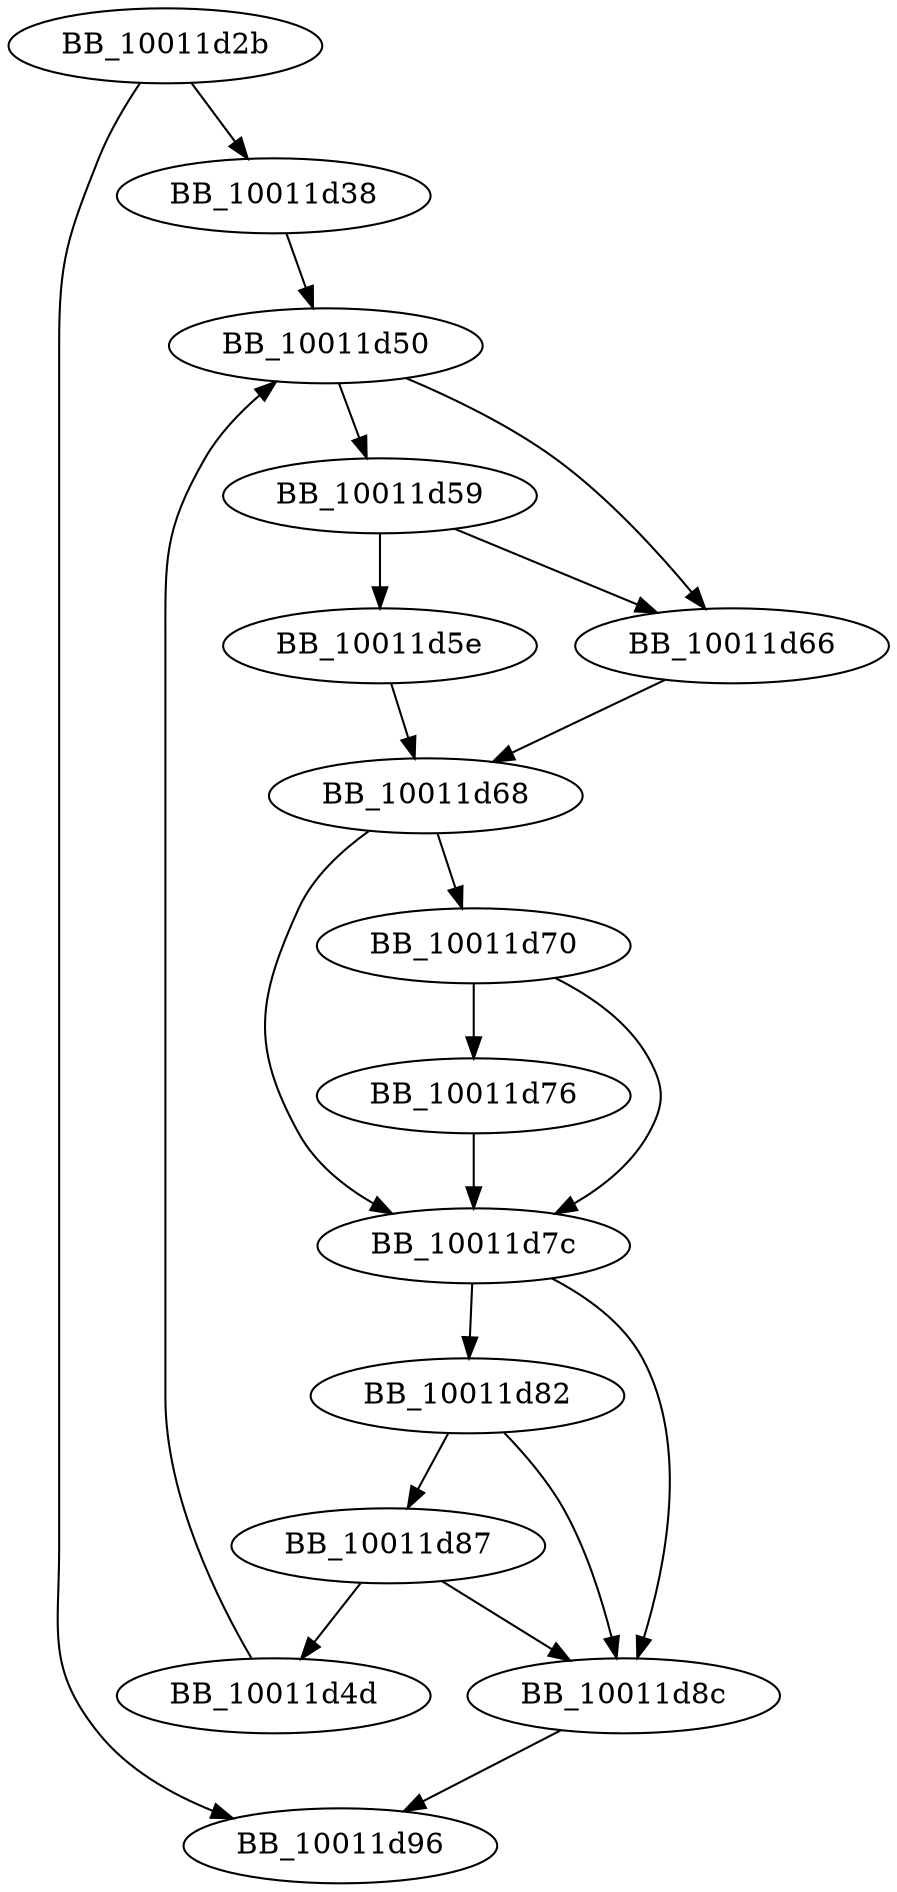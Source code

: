 DiGraph ___wcsnicmp_ascii{
BB_10011d2b->BB_10011d38
BB_10011d2b->BB_10011d96
BB_10011d38->BB_10011d50
BB_10011d4d->BB_10011d50
BB_10011d50->BB_10011d59
BB_10011d50->BB_10011d66
BB_10011d59->BB_10011d5e
BB_10011d59->BB_10011d66
BB_10011d5e->BB_10011d68
BB_10011d66->BB_10011d68
BB_10011d68->BB_10011d70
BB_10011d68->BB_10011d7c
BB_10011d70->BB_10011d76
BB_10011d70->BB_10011d7c
BB_10011d76->BB_10011d7c
BB_10011d7c->BB_10011d82
BB_10011d7c->BB_10011d8c
BB_10011d82->BB_10011d87
BB_10011d82->BB_10011d8c
BB_10011d87->BB_10011d4d
BB_10011d87->BB_10011d8c
BB_10011d8c->BB_10011d96
}
